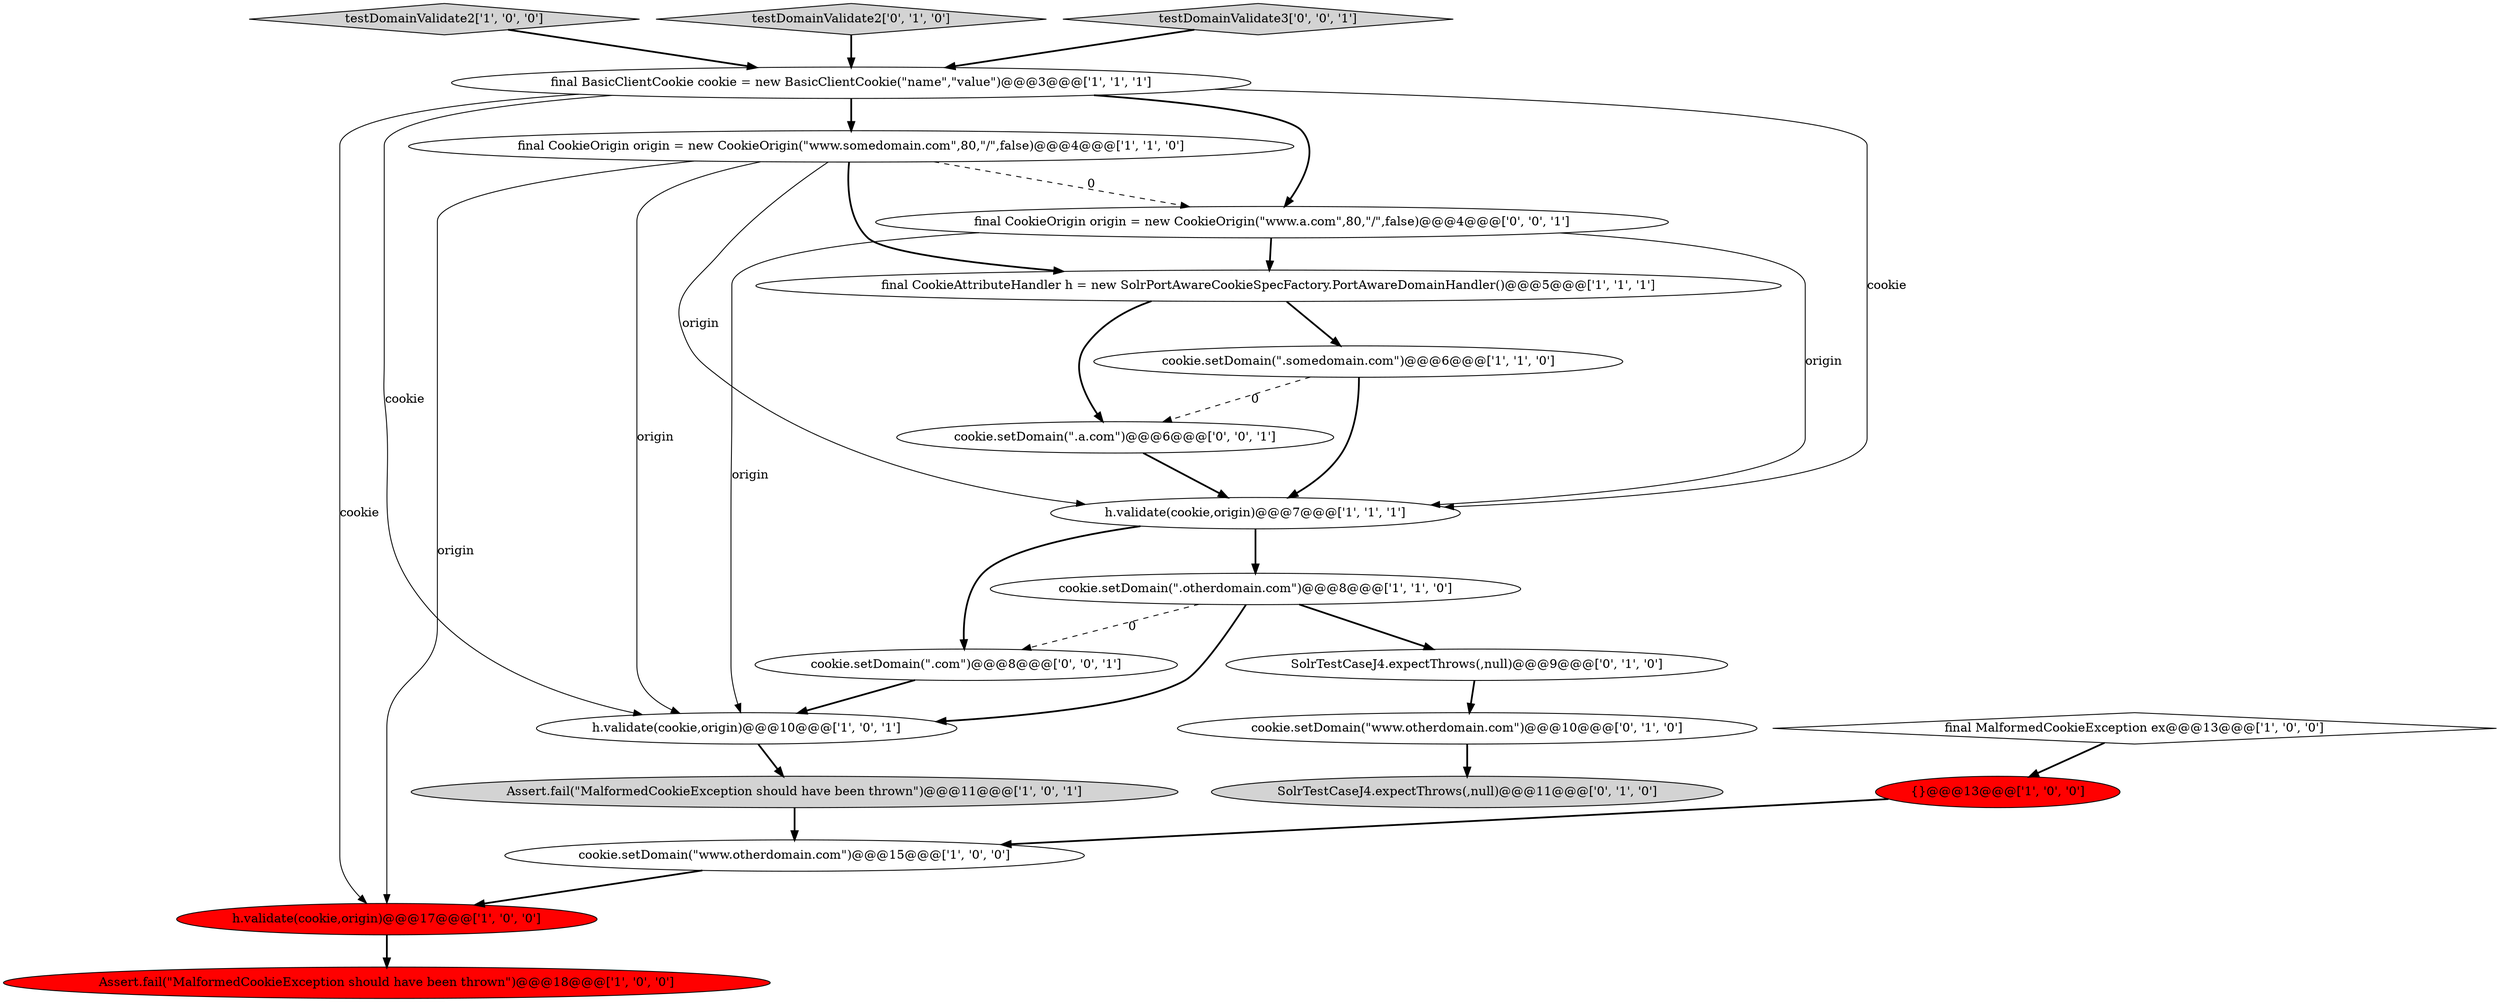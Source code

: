 digraph {
20 [style = filled, label = "cookie.setDomain(\".a.com\")@@@6@@@['0', '0', '1']", fillcolor = white, shape = ellipse image = "AAA0AAABBB3BBB"];
11 [style = filled, label = "testDomainValidate2['1', '0', '0']", fillcolor = lightgray, shape = diamond image = "AAA0AAABBB1BBB"];
13 [style = filled, label = "{}@@@13@@@['1', '0', '0']", fillcolor = red, shape = ellipse image = "AAA1AAABBB1BBB"];
9 [style = filled, label = "final CookieOrigin origin = new CookieOrigin(\"www.somedomain.com\",80,\"/\",false)@@@4@@@['1', '1', '0']", fillcolor = white, shape = ellipse image = "AAA0AAABBB1BBB"];
16 [style = filled, label = "testDomainValidate2['0', '1', '0']", fillcolor = lightgray, shape = diamond image = "AAA0AAABBB2BBB"];
12 [style = filled, label = "final CookieAttributeHandler h = new SolrPortAwareCookieSpecFactory.PortAwareDomainHandler()@@@5@@@['1', '1', '1']", fillcolor = white, shape = ellipse image = "AAA0AAABBB1BBB"];
7 [style = filled, label = "h.validate(cookie,origin)@@@17@@@['1', '0', '0']", fillcolor = red, shape = ellipse image = "AAA1AAABBB1BBB"];
18 [style = filled, label = "final CookieOrigin origin = new CookieOrigin(\"www.a.com\",80,\"/\",false)@@@4@@@['0', '0', '1']", fillcolor = white, shape = ellipse image = "AAA0AAABBB3BBB"];
10 [style = filled, label = "final BasicClientCookie cookie = new BasicClientCookie(\"name\",\"value\")@@@3@@@['1', '1', '1']", fillcolor = white, shape = ellipse image = "AAA0AAABBB1BBB"];
15 [style = filled, label = "cookie.setDomain(\"www.otherdomain.com\")@@@10@@@['0', '1', '0']", fillcolor = white, shape = ellipse image = "AAA0AAABBB2BBB"];
0 [style = filled, label = "Assert.fail(\"MalformedCookieException should have been thrown\")@@@11@@@['1', '0', '1']", fillcolor = lightgray, shape = ellipse image = "AAA0AAABBB1BBB"];
1 [style = filled, label = "h.validate(cookie,origin)@@@10@@@['1', '0', '1']", fillcolor = white, shape = ellipse image = "AAA0AAABBB1BBB"];
21 [style = filled, label = "cookie.setDomain(\".com\")@@@8@@@['0', '0', '1']", fillcolor = white, shape = ellipse image = "AAA0AAABBB3BBB"];
4 [style = filled, label = "cookie.setDomain(\"www.otherdomain.com\")@@@15@@@['1', '0', '0']", fillcolor = white, shape = ellipse image = "AAA0AAABBB1BBB"];
14 [style = filled, label = "SolrTestCaseJ4.expectThrows(,null)@@@11@@@['0', '1', '0']", fillcolor = lightgray, shape = ellipse image = "AAA0AAABBB2BBB"];
5 [style = filled, label = "cookie.setDomain(\".otherdomain.com\")@@@8@@@['1', '1', '0']", fillcolor = white, shape = ellipse image = "AAA0AAABBB1BBB"];
17 [style = filled, label = "SolrTestCaseJ4.expectThrows(,null)@@@9@@@['0', '1', '0']", fillcolor = white, shape = ellipse image = "AAA0AAABBB2BBB"];
3 [style = filled, label = "cookie.setDomain(\".somedomain.com\")@@@6@@@['1', '1', '0']", fillcolor = white, shape = ellipse image = "AAA0AAABBB1BBB"];
8 [style = filled, label = "final MalformedCookieException ex@@@13@@@['1', '0', '0']", fillcolor = white, shape = diamond image = "AAA0AAABBB1BBB"];
2 [style = filled, label = "h.validate(cookie,origin)@@@7@@@['1', '1', '1']", fillcolor = white, shape = ellipse image = "AAA0AAABBB1BBB"];
6 [style = filled, label = "Assert.fail(\"MalformedCookieException should have been thrown\")@@@18@@@['1', '0', '0']", fillcolor = red, shape = ellipse image = "AAA1AAABBB1BBB"];
19 [style = filled, label = "testDomainValidate3['0', '0', '1']", fillcolor = lightgray, shape = diamond image = "AAA0AAABBB3BBB"];
10->18 [style = bold, label=""];
15->14 [style = bold, label=""];
16->10 [style = bold, label=""];
10->2 [style = solid, label="cookie"];
9->18 [style = dashed, label="0"];
18->12 [style = bold, label=""];
12->20 [style = bold, label=""];
19->10 [style = bold, label=""];
18->2 [style = solid, label="origin"];
1->0 [style = bold, label=""];
9->1 [style = solid, label="origin"];
5->17 [style = bold, label=""];
9->2 [style = solid, label="origin"];
4->7 [style = bold, label=""];
10->1 [style = solid, label="cookie"];
20->2 [style = bold, label=""];
9->7 [style = solid, label="origin"];
5->1 [style = bold, label=""];
3->2 [style = bold, label=""];
0->4 [style = bold, label=""];
11->10 [style = bold, label=""];
2->21 [style = bold, label=""];
21->1 [style = bold, label=""];
7->6 [style = bold, label=""];
3->20 [style = dashed, label="0"];
17->15 [style = bold, label=""];
5->21 [style = dashed, label="0"];
10->9 [style = bold, label=""];
12->3 [style = bold, label=""];
9->12 [style = bold, label=""];
10->7 [style = solid, label="cookie"];
18->1 [style = solid, label="origin"];
8->13 [style = bold, label=""];
2->5 [style = bold, label=""];
13->4 [style = bold, label=""];
}
